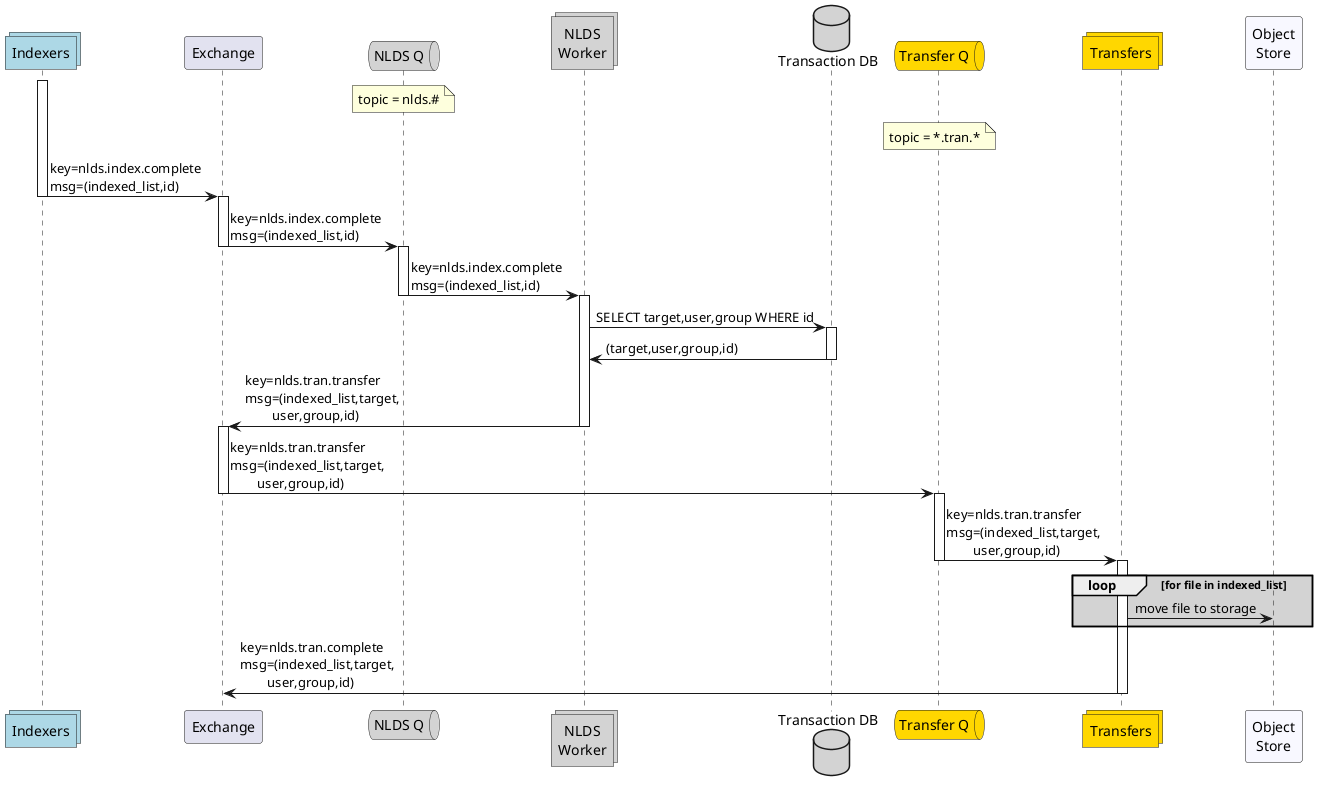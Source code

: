 @startuml message_flow_put2

collections index as "Indexers" #lightblue

participant wex as "Exchange"

queue qw as "NLDS Q" #lightgrey
note over qw
    topic = nlds.#
end note
collections work as "NLDS\nWorker" #lightgrey
database iddb as "Transaction DB" #lightgrey

queue qt as "Transfer Q" #gold
note over qt
    topic = *.tran.*
end note
collections tran as "Transfers" #gold

participant obj as "Object\nStore" #GhostWhite

activate index
index -> wex : key=nlds.index.complete\nmsg=(indexed_list,id)
deactivate index
activate wex
wex -> qw : key=nlds.index.complete\nmsg=(indexed_list,id)
deactivate wex
activate qw
qw -> work : key=nlds.index.complete\nmsg=(indexed_list,id)
deactivate qw
activate work
work -> iddb : SELECT target,user,group WHERE id
activate iddb
iddb -> work : (target,user,group,id)
deactivate iddb
work -> wex  : key=nlds.tran.transfer\nmsg=(indexed_list,target,\n\tuser,group,id)
deactivate work
activate wex
wex -> qt : key=nlds.tran.transfer\nmsg=(indexed_list,target,\n\tuser,group,id)
deactivate wex
activate qt
qt -> tran : key=nlds.tran.transfer\nmsg=(indexed_list,target,\n\tuser,group,id)
deactivate qt

activate tran
loop #lightgrey for file in indexed_list 
    tran -> obj : move file to storage
end
tran -> wex : key=nlds.tran.complete\nmsg=(indexed_list,target,\n\tuser,group,id)
deactivate tran
@enduml